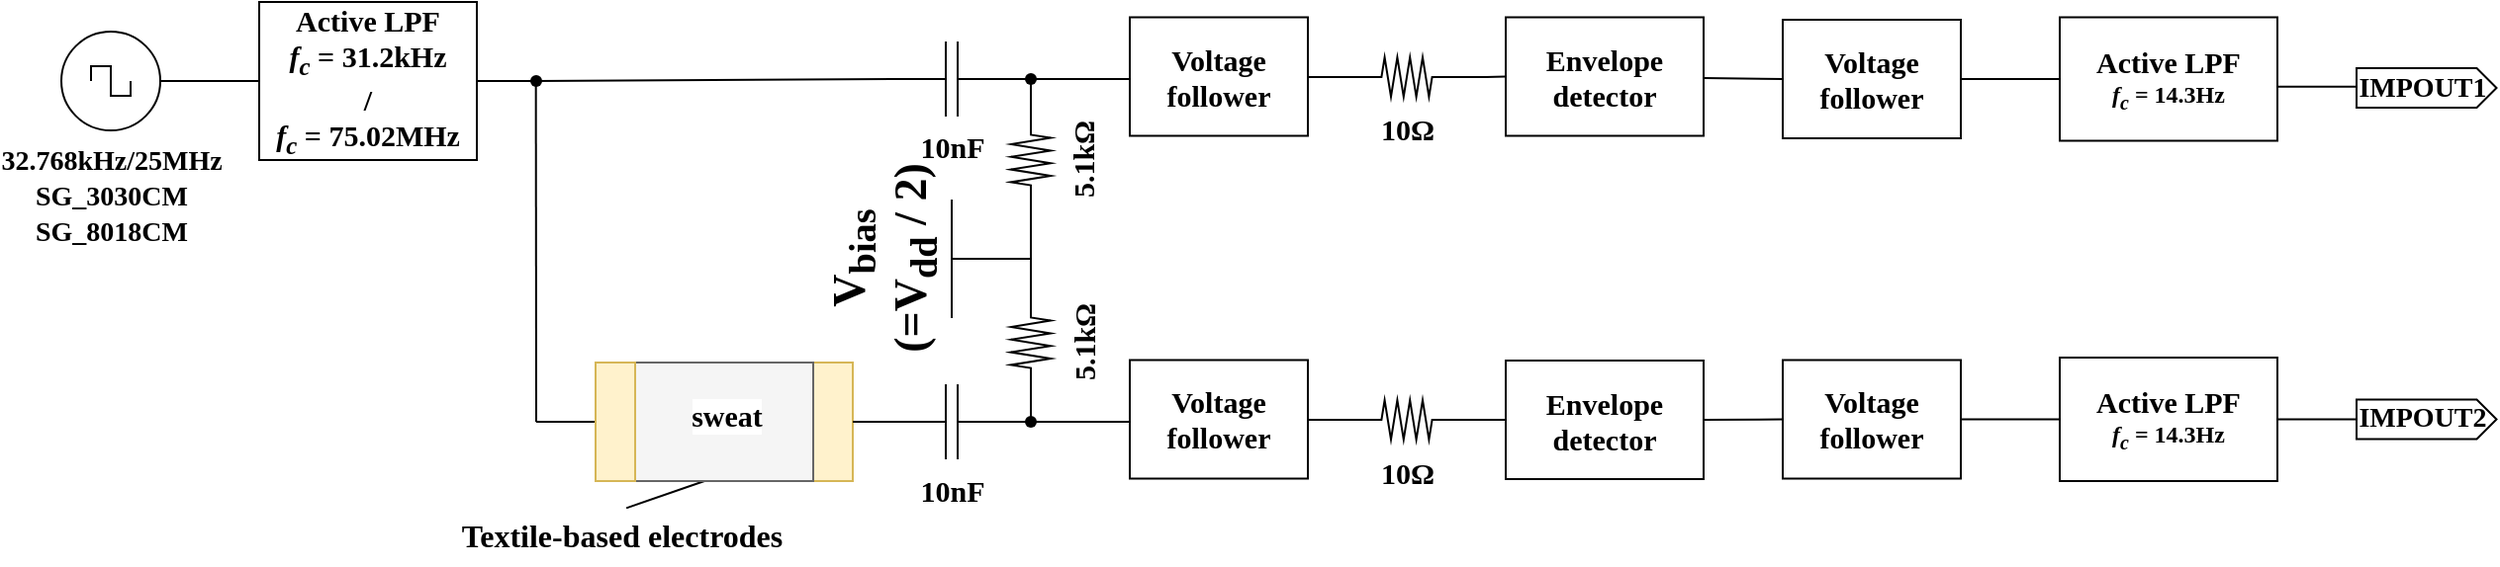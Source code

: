 <mxfile version="20.2.3" type="github">
  <diagram id="Ji1E_a3WMPIpSVAi8yMO" name="ページ1">
    <mxGraphModel dx="2062" dy="1132" grid="1" gridSize="10" guides="1" tooltips="1" connect="1" arrows="1" fold="1" page="1" pageScale="1" pageWidth="1300" pageHeight="287" math="0" shadow="0">
      <root>
        <mxCell id="0" />
        <mxCell id="1" parent="0" />
        <mxCell id="UYK7HNWiEEQ-Ol6Rwyi4-1" value="&lt;div style=&quot;font-size: 14px;&quot;&gt;&lt;font style=&quot;font-size: 14px;&quot; face=&quot;Times New Roman&quot;&gt;&lt;b&gt;32.768kHz/25MHz&lt;br&gt;&lt;/b&gt;&lt;/font&gt;&lt;/div&gt;&lt;div style=&quot;font-size: 14px;&quot;&gt;&lt;font style=&quot;font-size: 14px;&quot; face=&quot;Times New Roman&quot;&gt;&lt;b&gt;SG_3030CM&lt;/b&gt;&lt;/font&gt;&lt;/div&gt;&lt;div style=&quot;font-size: 14px;&quot;&gt;&lt;font style=&quot;font-size: 14px;&quot; face=&quot;Times New Roman&quot;&gt;&lt;b&gt;SG_8018CM&lt;/b&gt;&lt;/font&gt;&lt;/div&gt;" style="pointerEvents=1;verticalLabelPosition=bottom;shadow=0;dashed=0;align=center;html=1;verticalAlign=top;shape=mxgraph.electrical.signal_sources.source;aspect=fixed;points=[[0.5,0,0],[1,0.5,0],[0.5,1,0],[0,0.5,0]];elSignalType=square;" vertex="1" parent="1">
          <mxGeometry x="40" y="16" width="50" height="50" as="geometry" />
        </mxCell>
        <mxCell id="UYK7HNWiEEQ-Ol6Rwyi4-2" value="&lt;div style=&quot;font-size: 15px;&quot;&gt;&lt;font style=&quot;font-size: 15px;&quot; face=&quot;Times New Roman&quot;&gt;&lt;b style=&quot;&quot;&gt;Active LPF&lt;/b&gt;&lt;/font&gt;&lt;/div&gt;&lt;div style=&quot;font-size: 15px;&quot;&gt;&lt;font style=&quot;font-size: 15px;&quot; face=&quot;Times New Roman&quot;&gt;&lt;b&gt;&lt;i&gt;f&lt;sub&gt;c&lt;/sub&gt;&lt;/i&gt; = 31.2kHz&lt;/b&gt;&lt;/font&gt;&lt;/div&gt;&lt;div style=&quot;font-size: 15px;&quot;&gt;&lt;font style=&quot;font-size: 15px;&quot; face=&quot;Times New Roman&quot;&gt;&lt;b&gt;/&lt;/b&gt;&lt;/font&gt;&lt;/div&gt;&lt;div style=&quot;font-size: 15px;&quot;&gt;&lt;font style=&quot;font-size: 15px;&quot; face=&quot;Times New Roman&quot;&gt;&lt;b&gt;&lt;i&gt;f&lt;sub&gt;c&lt;/sub&gt;&lt;/i&gt; = 75.02MHz&lt;/b&gt;&lt;/font&gt;&lt;/div&gt;" style="whiteSpace=wrap;html=1;" vertex="1" parent="1">
          <mxGeometry x="140" y="1" width="110" height="80" as="geometry" />
        </mxCell>
        <mxCell id="UYK7HNWiEEQ-Ol6Rwyi4-3" value="" style="endArrow=none;html=1;rounded=0;fontSize=15;exitX=1;exitY=0.5;exitDx=0;exitDy=0;exitPerimeter=0;" edge="1" parent="1" source="UYK7HNWiEEQ-Ol6Rwyi4-1" target="UYK7HNWiEEQ-Ol6Rwyi4-2">
          <mxGeometry width="50" height="50" relative="1" as="geometry">
            <mxPoint x="440" y="253.5" as="sourcePoint" />
            <mxPoint x="490" y="203.5" as="targetPoint" />
          </mxGeometry>
        </mxCell>
        <mxCell id="UYK7HNWiEEQ-Ol6Rwyi4-4" value="" style="endArrow=none;html=1;rounded=0;fontSize=15;exitDx=0;exitDy=0;exitPerimeter=0;startArrow=none;entryX=0;entryY=0.5;entryDx=0;entryDy=0;entryPerimeter=0;" edge="1" parent="1" source="UYK7HNWiEEQ-Ol6Rwyi4-6" target="UYK7HNWiEEQ-Ol6Rwyi4-10">
          <mxGeometry width="50" height="50" relative="1" as="geometry">
            <mxPoint x="220" y="39.82" as="sourcePoint" />
            <mxPoint x="400" y="41.5" as="targetPoint" />
          </mxGeometry>
        </mxCell>
        <mxCell id="UYK7HNWiEEQ-Ol6Rwyi4-5" value="" style="endArrow=none;html=1;rounded=0;fontSize=15;" edge="1" parent="1">
          <mxGeometry width="50" height="50" relative="1" as="geometry">
            <mxPoint x="280" y="213.5" as="sourcePoint" />
            <mxPoint x="279.83" y="41" as="targetPoint" />
          </mxGeometry>
        </mxCell>
        <mxCell id="UYK7HNWiEEQ-Ol6Rwyi4-6" value="" style="shape=waypoint;sketch=0;fillStyle=solid;size=6;pointerEvents=1;points=[];fillColor=none;resizable=0;rotatable=0;perimeter=centerPerimeter;snapToPoint=1;fontSize=15;" vertex="1" parent="1">
          <mxGeometry x="260" y="21" width="40" height="40" as="geometry" />
        </mxCell>
        <mxCell id="UYK7HNWiEEQ-Ol6Rwyi4-7" value="" style="endArrow=none;html=1;rounded=0;fontSize=15;exitDx=0;exitDy=0;startArrow=none;exitX=1;exitY=0.5;" edge="1" parent="1" source="UYK7HNWiEEQ-Ol6Rwyi4-2" target="UYK7HNWiEEQ-Ol6Rwyi4-6">
          <mxGeometry width="50" height="50" relative="1" as="geometry">
            <mxPoint x="290" y="51" as="sourcePoint" />
            <mxPoint x="360" y="51" as="targetPoint" />
          </mxGeometry>
        </mxCell>
        <mxCell id="UYK7HNWiEEQ-Ol6Rwyi4-8" value="" style="whiteSpace=wrap;html=1;fontSize=15;fillColor=#fff2cc;strokeColor=#d6b656;" vertex="1" parent="1">
          <mxGeometry x="420" y="183.5" width="20" height="60" as="geometry" />
        </mxCell>
        <mxCell id="UYK7HNWiEEQ-Ol6Rwyi4-9" value="" style="endArrow=none;html=1;rounded=0;fontSize=15;entryX=0;entryY=0.5;entryDx=0;entryDy=0;startArrow=none;" edge="1" parent="1">
          <mxGeometry width="50" height="50" relative="1" as="geometry">
            <mxPoint x="280" y="213.5" as="sourcePoint" />
            <mxPoint x="310" y="213.5" as="targetPoint" />
          </mxGeometry>
        </mxCell>
        <mxCell id="UYK7HNWiEEQ-Ol6Rwyi4-10" value="&lt;font face=&quot;Times New Roman&quot;&gt;&lt;b&gt;10nF&lt;/b&gt;&lt;/font&gt;" style="pointerEvents=1;verticalLabelPosition=bottom;shadow=0;dashed=0;align=center;html=1;verticalAlign=top;shape=mxgraph.electrical.capacitors.capacitor_1;fontSize=15;" vertex="1" parent="1">
          <mxGeometry x="460" y="21" width="60" height="38" as="geometry" />
        </mxCell>
        <mxCell id="UYK7HNWiEEQ-Ol6Rwyi4-11" value="&lt;font face=&quot;Times New Roman&quot;&gt;&lt;b&gt;10nF&lt;/b&gt;&lt;/font&gt;" style="pointerEvents=1;verticalLabelPosition=bottom;shadow=0;dashed=0;align=center;html=1;verticalAlign=top;shape=mxgraph.electrical.capacitors.capacitor_1;fontSize=15;" vertex="1" parent="1">
          <mxGeometry x="460" y="194.5" width="60" height="38" as="geometry" />
        </mxCell>
        <mxCell id="UYK7HNWiEEQ-Ol6Rwyi4-12" value="" style="endArrow=none;html=1;rounded=0;fontSize=15;exitDx=0;exitDy=0;startArrow=none;entryX=0;entryY=0.5;entryDx=0;entryDy=0;entryPerimeter=0;exitX=1;exitY=0.5;" edge="1" parent="1" source="UYK7HNWiEEQ-Ol6Rwyi4-8" target="UYK7HNWiEEQ-Ol6Rwyi4-11">
          <mxGeometry width="50" height="50" relative="1" as="geometry">
            <mxPoint x="290" y="51" as="sourcePoint" />
            <mxPoint x="510" y="52" as="targetPoint" />
          </mxGeometry>
        </mxCell>
        <mxCell id="UYK7HNWiEEQ-Ol6Rwyi4-13" value="" style="endArrow=classic;html=1;rounded=0;fontSize=24;exitX=1;exitY=0.5;exitDx=0;exitDy=0;" edge="1" parent="1">
          <mxGeometry width="50" height="50" relative="1" as="geometry">
            <mxPoint x="330" y="213.5" as="sourcePoint" />
            <mxPoint x="350" y="213.5" as="targetPoint" />
          </mxGeometry>
        </mxCell>
        <mxCell id="UYK7HNWiEEQ-Ol6Rwyi4-14" value="" style="endArrow=classic;html=1;rounded=0;fontSize=24;entryX=0;entryY=0.5;entryDx=0;entryDy=0;" edge="1" parent="1" target="UYK7HNWiEEQ-Ol6Rwyi4-8">
          <mxGeometry width="50" height="50" relative="1" as="geometry">
            <mxPoint x="400" y="213.5" as="sourcePoint" />
            <mxPoint x="360" y="223.5" as="targetPoint" />
          </mxGeometry>
        </mxCell>
        <mxCell id="UYK7HNWiEEQ-Ol6Rwyi4-15" value="" style="endArrow=none;html=1;rounded=0;fontSize=15;exitDx=0;exitDy=0;exitPerimeter=0;startArrow=none;entryX=0;entryY=0.5;entryDx=0;entryDy=0;" edge="1" parent="1" source="UYK7HNWiEEQ-Ol6Rwyi4-21">
          <mxGeometry width="50" height="50" relative="1" as="geometry">
            <mxPoint x="290" y="51" as="sourcePoint" />
            <mxPoint x="580" y="40" as="targetPoint" />
          </mxGeometry>
        </mxCell>
        <mxCell id="UYK7HNWiEEQ-Ol6Rwyi4-16" value="" style="endArrow=none;html=1;rounded=0;fontSize=15;startArrow=none;entryX=0;entryY=0.5;entryDx=0;entryDy=0;" edge="1" parent="1" source="UYK7HNWiEEQ-Ol6Rwyi4-23">
          <mxGeometry width="50" height="50" relative="1" as="geometry">
            <mxPoint x="520" y="213.21" as="sourcePoint" />
            <mxPoint x="580" y="213.5" as="targetPoint" />
          </mxGeometry>
        </mxCell>
        <mxCell id="UYK7HNWiEEQ-Ol6Rwyi4-17" value="&lt;div style=&quot;font-size: 23px;&quot;&gt;&lt;font style=&quot;font-size: 23px;&quot; face=&quot;Times New Roman&quot;&gt;&lt;b&gt;V&lt;sub&gt;bias&lt;/sub&gt;&lt;/b&gt;&lt;/font&gt;&lt;/div&gt;&lt;div style=&quot;font-size: 23px;&quot;&gt;&lt;font style=&quot;font-size: 23px;&quot; face=&quot;Times New Roman&quot;&gt;&lt;b&gt;(=V&lt;sub&gt;dd&lt;/sub&gt; / 2)&lt;br&gt;&lt;/b&gt;&lt;/font&gt;&lt;/div&gt;" style="verticalLabelPosition=top;verticalAlign=bottom;shape=mxgraph.electrical.signal_sources.vdd;shadow=0;dashed=0;align=center;strokeWidth=1;fontSize=24;html=1;flipV=1;rotation=-90;" vertex="1" parent="1">
          <mxGeometry x="480" y="111" width="60" height="40" as="geometry" />
        </mxCell>
        <mxCell id="UYK7HNWiEEQ-Ol6Rwyi4-18" value="&lt;div style=&quot;font-size: 15px;&quot;&gt;&lt;font style=&quot;font-size: 15px;&quot; face=&quot;Times New Roman&quot;&gt;&lt;b&gt;5.1kΩ&lt;/b&gt;&lt;/font&gt;&lt;/div&gt;" style="pointerEvents=1;verticalLabelPosition=bottom;shadow=0;dashed=0;align=center;html=1;verticalAlign=top;shape=mxgraph.electrical.resistors.resistor_2;rotation=-90;labelPosition=center;direction=west;spacing=3;spacingTop=0;spacingLeft=0;" vertex="1" parent="1">
          <mxGeometry x="510" y="71" width="40" height="20" as="geometry" />
        </mxCell>
        <mxCell id="UYK7HNWiEEQ-Ol6Rwyi4-19" value="&lt;div style=&quot;font-size: 15px;&quot;&gt;&lt;font style=&quot;font-size: 15px;&quot; face=&quot;Times New Roman&quot;&gt;&lt;b&gt;5.1kΩ&lt;/b&gt;&lt;/font&gt;&lt;/div&gt;" style="pointerEvents=1;verticalLabelPosition=bottom;shadow=0;dashed=0;align=center;html=1;verticalAlign=top;shape=mxgraph.electrical.resistors.resistor_2;rotation=-90;labelPosition=center;direction=west;spacing=3;spacingTop=0;spacingLeft=0;" vertex="1" parent="1">
          <mxGeometry x="510" y="163.5" width="40" height="20" as="geometry" />
        </mxCell>
        <mxCell id="UYK7HNWiEEQ-Ol6Rwyi4-20" value="" style="endArrow=none;html=1;rounded=0;fontSize=15;exitDx=0;exitDy=0;exitPerimeter=0;startArrow=none;entryX=0.563;entryY=0.505;entryDx=0;entryDy=0;exitX=0;exitY=0.5;entryPerimeter=0;" edge="1" parent="1" source="UYK7HNWiEEQ-Ol6Rwyi4-18" target="UYK7HNWiEEQ-Ol6Rwyi4-21">
          <mxGeometry width="50" height="50" relative="1" as="geometry">
            <mxPoint x="530" y="50.0" as="sourcePoint" />
            <mxPoint x="590" y="50.0" as="targetPoint" />
          </mxGeometry>
        </mxCell>
        <mxCell id="UYK7HNWiEEQ-Ol6Rwyi4-21" value="" style="shape=waypoint;sketch=0;fillStyle=solid;size=6;pointerEvents=1;points=[];fillColor=none;resizable=0;rotatable=0;perimeter=centerPerimeter;snapToPoint=1;fontSize=21;" vertex="1" parent="1">
          <mxGeometry x="510" y="20" width="40" height="40" as="geometry" />
        </mxCell>
        <mxCell id="UYK7HNWiEEQ-Ol6Rwyi4-22" value="" style="endArrow=none;html=1;rounded=0;fontSize=15;exitDx=0;exitDy=0;exitPerimeter=0;startArrow=none;entryDx=0;entryDy=0;exitX=1;exitY=0.5;" edge="1" parent="1" source="UYK7HNWiEEQ-Ol6Rwyi4-10" target="UYK7HNWiEEQ-Ol6Rwyi4-21">
          <mxGeometry width="50" height="50" relative="1" as="geometry">
            <mxPoint x="520" y="40.0" as="sourcePoint" />
            <mxPoint x="580" y="40.0" as="targetPoint" />
          </mxGeometry>
        </mxCell>
        <mxCell id="UYK7HNWiEEQ-Ol6Rwyi4-23" value="" style="shape=waypoint;sketch=0;fillStyle=solid;size=6;pointerEvents=1;points=[];fillColor=none;resizable=0;rotatable=0;perimeter=centerPerimeter;snapToPoint=1;fontSize=21;" vertex="1" parent="1">
          <mxGeometry x="510" y="193.5" width="40" height="40" as="geometry" />
        </mxCell>
        <mxCell id="UYK7HNWiEEQ-Ol6Rwyi4-24" value="" style="endArrow=none;html=1;rounded=0;fontSize=15;startArrow=none;entryDx=0;entryDy=0;" edge="1" parent="1" source="UYK7HNWiEEQ-Ol6Rwyi4-11" target="UYK7HNWiEEQ-Ol6Rwyi4-23">
          <mxGeometry width="50" height="50" relative="1" as="geometry">
            <mxPoint x="520" y="213.5" as="sourcePoint" />
            <mxPoint x="580" y="213.5" as="targetPoint" />
          </mxGeometry>
        </mxCell>
        <mxCell id="UYK7HNWiEEQ-Ol6Rwyi4-25" value="" style="endArrow=none;html=1;rounded=0;fontSize=15;exitDx=0;exitDy=0;exitPerimeter=0;startArrow=none;entryX=1;entryY=0.5;entryDx=0;entryDy=0;exitX=0;exitY=0.5;entryPerimeter=0;" edge="1" parent="1" source="UYK7HNWiEEQ-Ol6Rwyi4-19" target="UYK7HNWiEEQ-Ol6Rwyi4-18">
          <mxGeometry width="50" height="50" relative="1" as="geometry">
            <mxPoint x="549.71" y="141.5" as="sourcePoint" />
            <mxPoint x="549.71" y="120.5" as="targetPoint" />
          </mxGeometry>
        </mxCell>
        <mxCell id="UYK7HNWiEEQ-Ol6Rwyi4-26" value="" style="endArrow=none;html=1;rounded=0;fontSize=15;startArrow=none;entryX=1;entryY=0.5;entryDx=0;entryDy=0;entryPerimeter=0;" edge="1" parent="1" source="UYK7HNWiEEQ-Ol6Rwyi4-23" target="UYK7HNWiEEQ-Ol6Rwyi4-19">
          <mxGeometry width="50" height="50" relative="1" as="geometry">
            <mxPoint x="540" y="163.5" as="sourcePoint" />
            <mxPoint x="540" y="111" as="targetPoint" />
          </mxGeometry>
        </mxCell>
        <mxCell id="UYK7HNWiEEQ-Ol6Rwyi4-27" value="&lt;h1 id=&quot;firstHeading&quot; class=&quot;firstHeading mw-first-heading&quot; style=&quot;font-size: 15px&quot;&gt;&lt;font style=&quot;font-size: 15px&quot; face=&quot;Times New Roman&quot;&gt;Envelope detector&lt;/font&gt;&lt;/h1&gt;" style="whiteSpace=wrap;html=1;fontSize=20;" vertex="1" parent="1">
          <mxGeometry x="770" y="8.75" width="100" height="60" as="geometry" />
        </mxCell>
        <mxCell id="UYK7HNWiEEQ-Ol6Rwyi4-28" value="&lt;h1 id=&quot;firstHeading&quot; class=&quot;firstHeading mw-first-heading&quot; style=&quot;font-size: 15px&quot;&gt;&lt;font style=&quot;font-size: 15px&quot; face=&quot;Times New Roman&quot;&gt;Envelope detector&lt;/font&gt;&lt;/h1&gt;" style="whiteSpace=wrap;html=1;fontSize=20;" vertex="1" parent="1">
          <mxGeometry x="770" y="182.5" width="100" height="60" as="geometry" />
        </mxCell>
        <mxCell id="UYK7HNWiEEQ-Ol6Rwyi4-29" value="&lt;div style=&quot;font-size: 15px;&quot;&gt;&lt;font style=&quot;font-size: 15px;&quot; face=&quot;Times New Roman&quot;&gt;&lt;b&gt;10Ω&lt;/b&gt;&lt;/font&gt;&lt;/div&gt;" style="pointerEvents=1;verticalLabelPosition=bottom;shadow=0;dashed=0;align=center;html=1;verticalAlign=top;shape=mxgraph.electrical.resistors.resistor_2;rotation=0;labelPosition=center;direction=west;spacing=3;spacingTop=0;spacingLeft=0;" vertex="1" parent="1">
          <mxGeometry x="700" y="29" width="40" height="20" as="geometry" />
        </mxCell>
        <mxCell id="UYK7HNWiEEQ-Ol6Rwyi4-30" value="" style="endArrow=none;html=1;rounded=0;fontSize=15;exitDx=0;exitDy=0;startArrow=none;exitX=1;exitY=0.5;entryX=1;entryY=0.5;entryDx=0;entryDy=0;entryPerimeter=0;" edge="1" parent="1" target="UYK7HNWiEEQ-Ol6Rwyi4-29">
          <mxGeometry width="50" height="50" relative="1" as="geometry">
            <mxPoint x="670" y="39" as="sourcePoint" />
            <mxPoint x="870" y="120.58" as="targetPoint" />
          </mxGeometry>
        </mxCell>
        <mxCell id="UYK7HNWiEEQ-Ol6Rwyi4-31" value="" style="endArrow=none;html=1;rounded=0;fontSize=15;exitDx=0;exitDy=0;startArrow=none;exitX=0;exitY=0.5;entryX=0;entryY=0.5;entryDx=0;entryDy=0;entryPerimeter=0;exitPerimeter=0;" edge="1" parent="1" source="UYK7HNWiEEQ-Ol6Rwyi4-29">
          <mxGeometry width="50" height="50" relative="1" as="geometry">
            <mxPoint x="680" y="49" as="sourcePoint" />
            <mxPoint x="760" y="39" as="targetPoint" />
          </mxGeometry>
        </mxCell>
        <mxCell id="UYK7HNWiEEQ-Ol6Rwyi4-32" value="" style="endArrow=none;html=1;rounded=0;fontSize=15;exitDx=0;exitDy=0;startArrow=none;exitX=1;exitY=0.5;entryX=0;entryY=0.5;entryDx=0;entryDy=0;exitPerimeter=0;" edge="1" parent="1" target="UYK7HNWiEEQ-Ol6Rwyi4-27">
          <mxGeometry width="50" height="50" relative="1" as="geometry">
            <mxPoint x="760" y="39" as="sourcePoint" />
            <mxPoint x="780" y="66" as="targetPoint" />
          </mxGeometry>
        </mxCell>
        <mxCell id="UYK7HNWiEEQ-Ol6Rwyi4-33" value="&lt;div style=&quot;font-size: 15px;&quot;&gt;&lt;font style=&quot;font-size: 15px;&quot; face=&quot;Times New Roman&quot;&gt;&lt;b&gt;10Ω&lt;/b&gt;&lt;/font&gt;&lt;/div&gt;" style="pointerEvents=1;verticalLabelPosition=bottom;shadow=0;dashed=0;align=center;html=1;verticalAlign=top;shape=mxgraph.electrical.resistors.resistor_2;rotation=0;labelPosition=center;direction=west;spacing=3;spacingTop=0;spacingLeft=0;" vertex="1" parent="1">
          <mxGeometry x="700" y="202.5" width="40" height="20" as="geometry" />
        </mxCell>
        <mxCell id="UYK7HNWiEEQ-Ol6Rwyi4-34" value="" style="endArrow=none;html=1;rounded=0;fontSize=15;exitDx=0;exitDy=0;startArrow=none;exitX=1;exitY=0.5;entryX=1;entryY=0.5;entryDx=0;entryDy=0;entryPerimeter=0;" edge="1" parent="1" target="UYK7HNWiEEQ-Ol6Rwyi4-33">
          <mxGeometry width="50" height="50" relative="1" as="geometry">
            <mxPoint x="670" y="212.5" as="sourcePoint" />
            <mxPoint x="870" y="294.08" as="targetPoint" />
          </mxGeometry>
        </mxCell>
        <mxCell id="UYK7HNWiEEQ-Ol6Rwyi4-35" value="" style="endArrow=none;html=1;rounded=0;fontSize=15;exitDx=0;exitDy=0;startArrow=none;exitX=0;exitY=0.5;entryX=0;entryY=0.5;entryDx=0;entryDy=0;entryPerimeter=0;exitPerimeter=0;" edge="1" parent="1" source="UYK7HNWiEEQ-Ol6Rwyi4-33">
          <mxGeometry width="50" height="50" relative="1" as="geometry">
            <mxPoint x="680" y="222.5" as="sourcePoint" />
            <mxPoint x="760" y="212.5" as="targetPoint" />
          </mxGeometry>
        </mxCell>
        <mxCell id="UYK7HNWiEEQ-Ol6Rwyi4-36" value="&lt;div&gt;&lt;font face=&quot;Times New Roman&quot;&gt;&lt;b&gt;Voltage &lt;br&gt;&lt;/b&gt;&lt;/font&gt;&lt;/div&gt;&lt;div&gt;&lt;font face=&quot;Times New Roman&quot;&gt;&lt;b&gt;follower&lt;/b&gt;&lt;/font&gt;&lt;/div&gt;" style="whiteSpace=wrap;html=1;fontSize=15;" vertex="1" parent="1">
          <mxGeometry x="910" y="10" width="90" height="60" as="geometry" />
        </mxCell>
        <mxCell id="UYK7HNWiEEQ-Ol6Rwyi4-37" value="&lt;div&gt;&lt;font face=&quot;Times New Roman&quot;&gt;&lt;b&gt;Voltage &lt;br&gt;&lt;/b&gt;&lt;/font&gt;&lt;/div&gt;&lt;div&gt;&lt;font face=&quot;Times New Roman&quot;&gt;&lt;b&gt;follower&lt;/b&gt;&lt;/font&gt;&lt;/div&gt;" style="whiteSpace=wrap;html=1;fontSize=15;" vertex="1" parent="1">
          <mxGeometry x="910" y="182.25" width="90" height="60" as="geometry" />
        </mxCell>
        <mxCell id="UYK7HNWiEEQ-Ol6Rwyi4-38" value="&lt;div&gt;&lt;font size=&quot;1&quot; face=&quot;Times New Roman&quot;&gt;&lt;b style=&quot;font-size: 15px&quot;&gt;Active LPF&lt;/b&gt;&lt;/font&gt;&lt;/div&gt;&lt;div&gt;&lt;font face=&quot;Times New Roman&quot;&gt;&lt;b&gt;&lt;i&gt;f&lt;sub&gt;c&lt;/sub&gt;&lt;/i&gt; = 14.3Hz&lt;br&gt;&lt;/b&gt;&lt;/font&gt;&lt;/div&gt;" style="whiteSpace=wrap;html=1;" vertex="1" parent="1">
          <mxGeometry x="1050" y="8.75" width="110" height="62.5" as="geometry" />
        </mxCell>
        <mxCell id="UYK7HNWiEEQ-Ol6Rwyi4-39" value="&lt;div&gt;&lt;font size=&quot;1&quot; face=&quot;Times New Roman&quot;&gt;&lt;b style=&quot;font-size: 15px&quot;&gt;Active LPF&lt;/b&gt;&lt;/font&gt;&lt;/div&gt;&lt;div&gt;&lt;font face=&quot;Times New Roman&quot;&gt;&lt;b&gt;&lt;i&gt;f&lt;sub&gt;c&lt;/sub&gt;&lt;/i&gt; = 14.3Hz&lt;br&gt;&lt;/b&gt;&lt;/font&gt;&lt;/div&gt;" style="whiteSpace=wrap;html=1;" vertex="1" parent="1">
          <mxGeometry x="1050" y="181" width="110" height="62.5" as="geometry" />
        </mxCell>
        <mxCell id="UYK7HNWiEEQ-Ol6Rwyi4-40" value="&lt;font style=&quot;font-size: 14px&quot; face=&quot;Times New Roman&quot;&gt;&lt;b&gt;IMPOUT1&lt;/b&gt;&lt;/font&gt;" style="shape=mxgraph.arrows2.arrow;verticalLabelPosition=middle;shadow=0;dashed=0;align=center;html=1;verticalAlign=middle;strokeWidth=1;dy=0;dx=10;notch=0;fontSize=7;labelPosition=center;spacingLeft=-5;" vertex="1" parent="1">
          <mxGeometry x="1200" y="34.5" width="70.75" height="20" as="geometry" />
        </mxCell>
        <mxCell id="UYK7HNWiEEQ-Ol6Rwyi4-41" value="&lt;font style=&quot;font-size: 14px&quot; face=&quot;Times New Roman&quot;&gt;&lt;b&gt;IMPOUT2&lt;/b&gt;&lt;/font&gt;" style="shape=mxgraph.arrows2.arrow;verticalLabelPosition=middle;shadow=0;dashed=0;align=center;html=1;verticalAlign=middle;strokeWidth=1;dy=0;dx=10;notch=0;fontSize=7;labelPosition=center;spacingLeft=-5;" vertex="1" parent="1">
          <mxGeometry x="1200" y="202.25" width="70.75" height="20" as="geometry" />
        </mxCell>
        <mxCell id="UYK7HNWiEEQ-Ol6Rwyi4-42" value="" style="endArrow=none;html=1;rounded=0;fontSize=20;entryX=0;entryY=0.5;entryDx=0;entryDy=0;entryPerimeter=0;exitX=1;exitY=0.5;exitDx=0;exitDy=0;" edge="1" parent="1" source="UYK7HNWiEEQ-Ol6Rwyi4-39" target="UYK7HNWiEEQ-Ol6Rwyi4-41">
          <mxGeometry width="50" height="50" relative="1" as="geometry">
            <mxPoint x="1180" y="314.5" as="sourcePoint" />
            <mxPoint x="1230" y="264.5" as="targetPoint" />
          </mxGeometry>
        </mxCell>
        <mxCell id="UYK7HNWiEEQ-Ol6Rwyi4-43" value="" style="endArrow=none;html=1;rounded=0;fontSize=20;entryX=0;entryY=0.5;entryDx=0;entryDy=0;entryPerimeter=0;exitX=1;exitY=0.5;exitDx=0;exitDy=0;" edge="1" parent="1">
          <mxGeometry width="50" height="50" relative="1" as="geometry">
            <mxPoint x="1160" y="43.85" as="sourcePoint" />
            <mxPoint x="1200" y="43.85" as="targetPoint" />
          </mxGeometry>
        </mxCell>
        <mxCell id="UYK7HNWiEEQ-Ol6Rwyi4-44" value="" style="endArrow=none;html=1;rounded=0;fontSize=20;entryX=0;entryY=0.5;entryDx=0;entryDy=0;exitX=1;exitY=0.5;exitDx=0;exitDy=0;" edge="1" parent="1" source="UYK7HNWiEEQ-Ol6Rwyi4-36" target="UYK7HNWiEEQ-Ol6Rwyi4-38">
          <mxGeometry width="50" height="50" relative="1" as="geometry">
            <mxPoint x="990" y="153.5" as="sourcePoint" />
            <mxPoint x="1250" y="52.85" as="targetPoint" />
          </mxGeometry>
        </mxCell>
        <mxCell id="UYK7HNWiEEQ-Ol6Rwyi4-45" value="" style="endArrow=none;html=1;rounded=0;fontSize=20;entryX=0;entryY=0.5;entryDx=0;entryDy=0;" edge="1" parent="1" source="UYK7HNWiEEQ-Ol6Rwyi4-27" target="UYK7HNWiEEQ-Ol6Rwyi4-36">
          <mxGeometry width="50" height="50" relative="1" as="geometry">
            <mxPoint x="1060" y="49" as="sourcePoint" />
            <mxPoint x="1090" y="49" as="targetPoint" />
          </mxGeometry>
        </mxCell>
        <mxCell id="UYK7HNWiEEQ-Ol6Rwyi4-46" value="" style="endArrow=none;html=1;rounded=0;fontSize=20;entryX=0;entryY=0.5;entryDx=0;entryDy=0;exitX=1;exitY=0.5;exitDx=0;exitDy=0;" edge="1" parent="1" source="UYK7HNWiEEQ-Ol6Rwyi4-28" target="UYK7HNWiEEQ-Ol6Rwyi4-37">
          <mxGeometry width="50" height="50" relative="1" as="geometry">
            <mxPoint x="900" y="48.9" as="sourcePoint" />
            <mxPoint x="940" y="49" as="targetPoint" />
          </mxGeometry>
        </mxCell>
        <mxCell id="UYK7HNWiEEQ-Ol6Rwyi4-47" value="" style="endArrow=none;html=1;rounded=0;fontSize=20;entryX=0;entryY=0.5;entryDx=0;entryDy=0;exitX=1;exitY=0.5;exitDx=0;exitDy=0;" edge="1" parent="1" source="UYK7HNWiEEQ-Ol6Rwyi4-37" target="UYK7HNWiEEQ-Ol6Rwyi4-39">
          <mxGeometry width="50" height="50" relative="1" as="geometry">
            <mxPoint x="880" y="223.5" as="sourcePoint" />
            <mxPoint x="920" y="223.5" as="targetPoint" />
          </mxGeometry>
        </mxCell>
        <mxCell id="UYK7HNWiEEQ-Ol6Rwyi4-48" value="" style="endArrow=none;html=1;rounded=0;fontSize=15;exitDx=0;exitDy=0;startArrow=none;exitX=1;exitY=0.5;entryX=0;entryY=0.5;entryDx=0;entryDy=0;exitPerimeter=0;" edge="1" parent="1" target="UYK7HNWiEEQ-Ol6Rwyi4-28">
          <mxGeometry width="50" height="50" relative="1" as="geometry">
            <mxPoint x="760" y="212.5" as="sourcePoint" />
            <mxPoint x="800" y="48.75" as="targetPoint" />
          </mxGeometry>
        </mxCell>
        <mxCell id="UYK7HNWiEEQ-Ol6Rwyi4-49" value="&lt;div&gt;&lt;font face=&quot;Times New Roman&quot;&gt;&lt;b&gt;Voltage &lt;br&gt;&lt;/b&gt;&lt;/font&gt;&lt;/div&gt;&lt;div&gt;&lt;font face=&quot;Times New Roman&quot;&gt;&lt;b&gt;follower&lt;/b&gt;&lt;/font&gt;&lt;/div&gt;" style="whiteSpace=wrap;html=1;fontSize=15;" vertex="1" parent="1">
          <mxGeometry x="580" y="182.25" width="90" height="60" as="geometry" />
        </mxCell>
        <mxCell id="UYK7HNWiEEQ-Ol6Rwyi4-50" value="&lt;div&gt;&lt;font face=&quot;Times New Roman&quot;&gt;&lt;b&gt;Voltage &lt;br&gt;&lt;/b&gt;&lt;/font&gt;&lt;/div&gt;&lt;div&gt;&lt;font face=&quot;Times New Roman&quot;&gt;&lt;b&gt;follower&lt;/b&gt;&lt;/font&gt;&lt;/div&gt;" style="whiteSpace=wrap;html=1;fontSize=15;" vertex="1" parent="1">
          <mxGeometry x="580" y="8.75" width="90" height="60" as="geometry" />
        </mxCell>
        <mxCell id="UYK7HNWiEEQ-Ol6Rwyi4-51" value="" style="endArrow=none;html=1;rounded=0;entryX=0.5;entryY=1;entryDx=0;entryDy=0;exitX=0.516;exitY=0.039;exitDx=0;exitDy=0;exitPerimeter=0;" edge="1" parent="1" source="UYK7HNWiEEQ-Ol6Rwyi4-52" target="UYK7HNWiEEQ-Ol6Rwyi4-53">
          <mxGeometry width="50" height="50" relative="1" as="geometry">
            <mxPoint x="290" y="251" as="sourcePoint" />
            <mxPoint x="330" y="253.5" as="targetPoint" />
          </mxGeometry>
        </mxCell>
        <mxCell id="UYK7HNWiEEQ-Ol6Rwyi4-52" value="&lt;div style=&quot;font-size: 16px;&quot;&gt;&lt;font style=&quot;font-size: 16px;&quot; face=&quot;Times New Roman&quot;&gt;&lt;b&gt;&lt;font style=&quot;font-size: 16px;&quot;&gt;Textile-based electrodes&lt;/font&gt;&lt;/b&gt;&lt;/font&gt;&lt;/div&gt;" style="text;html=1;align=center;verticalAlign=middle;resizable=0;points=[];autosize=1;strokeColor=none;fillColor=none;" vertex="1" parent="1">
          <mxGeometry x="227.5" y="256" width="190" height="30" as="geometry" />
        </mxCell>
        <mxCell id="UYK7HNWiEEQ-Ol6Rwyi4-53" value="" style="whiteSpace=wrap;html=1;fontSize=15;fillColor=#f5f5f5;strokeColor=#666666;fontColor=#333333;" vertex="1" parent="1">
          <mxGeometry x="310" y="183.5" width="110" height="60" as="geometry" />
        </mxCell>
        <mxCell id="UYK7HNWiEEQ-Ol6Rwyi4-54" value="" style="whiteSpace=wrap;html=1;fontSize=15;fillColor=#fff2cc;strokeColor=#d6b656;" vertex="1" parent="1">
          <mxGeometry x="310" y="183.5" width="20" height="60" as="geometry" />
        </mxCell>
        <mxCell id="UYK7HNWiEEQ-Ol6Rwyi4-55" value="&lt;font face=&quot;Times New Roman&quot;&gt;&lt;b&gt;&lt;font style=&quot;font-size: 15px;&quot;&gt;sweat&lt;/font&gt;&lt;/b&gt;&lt;/font&gt;" style="shape=image;html=1;verticalAlign=top;verticalLabelPosition=bottom;labelBackgroundColor=#ffffff;imageAspect=0;aspect=fixed;image=https://cdn1.iconfinder.com/data/icons/ionicons-sharp-vol-2/512/water-sharp-128.png" vertex="1" parent="1">
          <mxGeometry x="360" y="162" width="32.5" height="32.5" as="geometry" />
        </mxCell>
      </root>
    </mxGraphModel>
  </diagram>
</mxfile>

